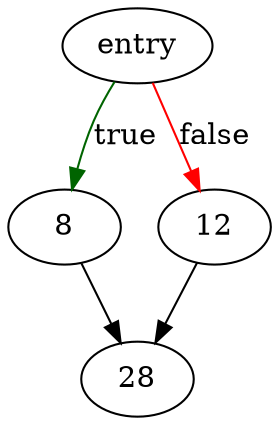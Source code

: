 digraph "numberOfCachePages" {
	// Node definitions.
	1 [label=entry];
	8;
	12;
	28;

	// Edge definitions.
	1 -> 8 [
		color=darkgreen
		label=true
	];
	1 -> 12 [
		color=red
		label=false
	];
	8 -> 28;
	12 -> 28;
}